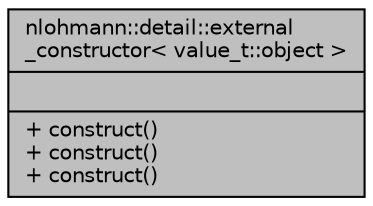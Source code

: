 digraph "nlohmann::detail::external_constructor&lt; value_t::object &gt;"
{
 // INTERACTIVE_SVG=YES
 // LATEX_PDF_SIZE
  edge [fontname="Helvetica",fontsize="10",labelfontname="Helvetica",labelfontsize="10"];
  node [fontname="Helvetica",fontsize="10",shape=record];
  Node1 [label="{nlohmann::detail::external\l_constructor\< value_t::object \>\n||+ construct()\l+ construct()\l+ construct()\l}",height=0.2,width=0.4,color="black", fillcolor="grey75", style="filled", fontcolor="black",tooltip=" "];
}
